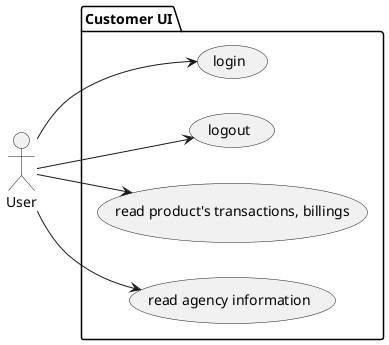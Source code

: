 @startuml
left to right direction

package "Customer UI" {
    (login)
    (logout)
    (read product's transactions, billings)
    (read agency information)
}

User --> (login)
User --> (logout)
User --> (read product's transactions, billings)
User --> (read agency information)

@enduml
